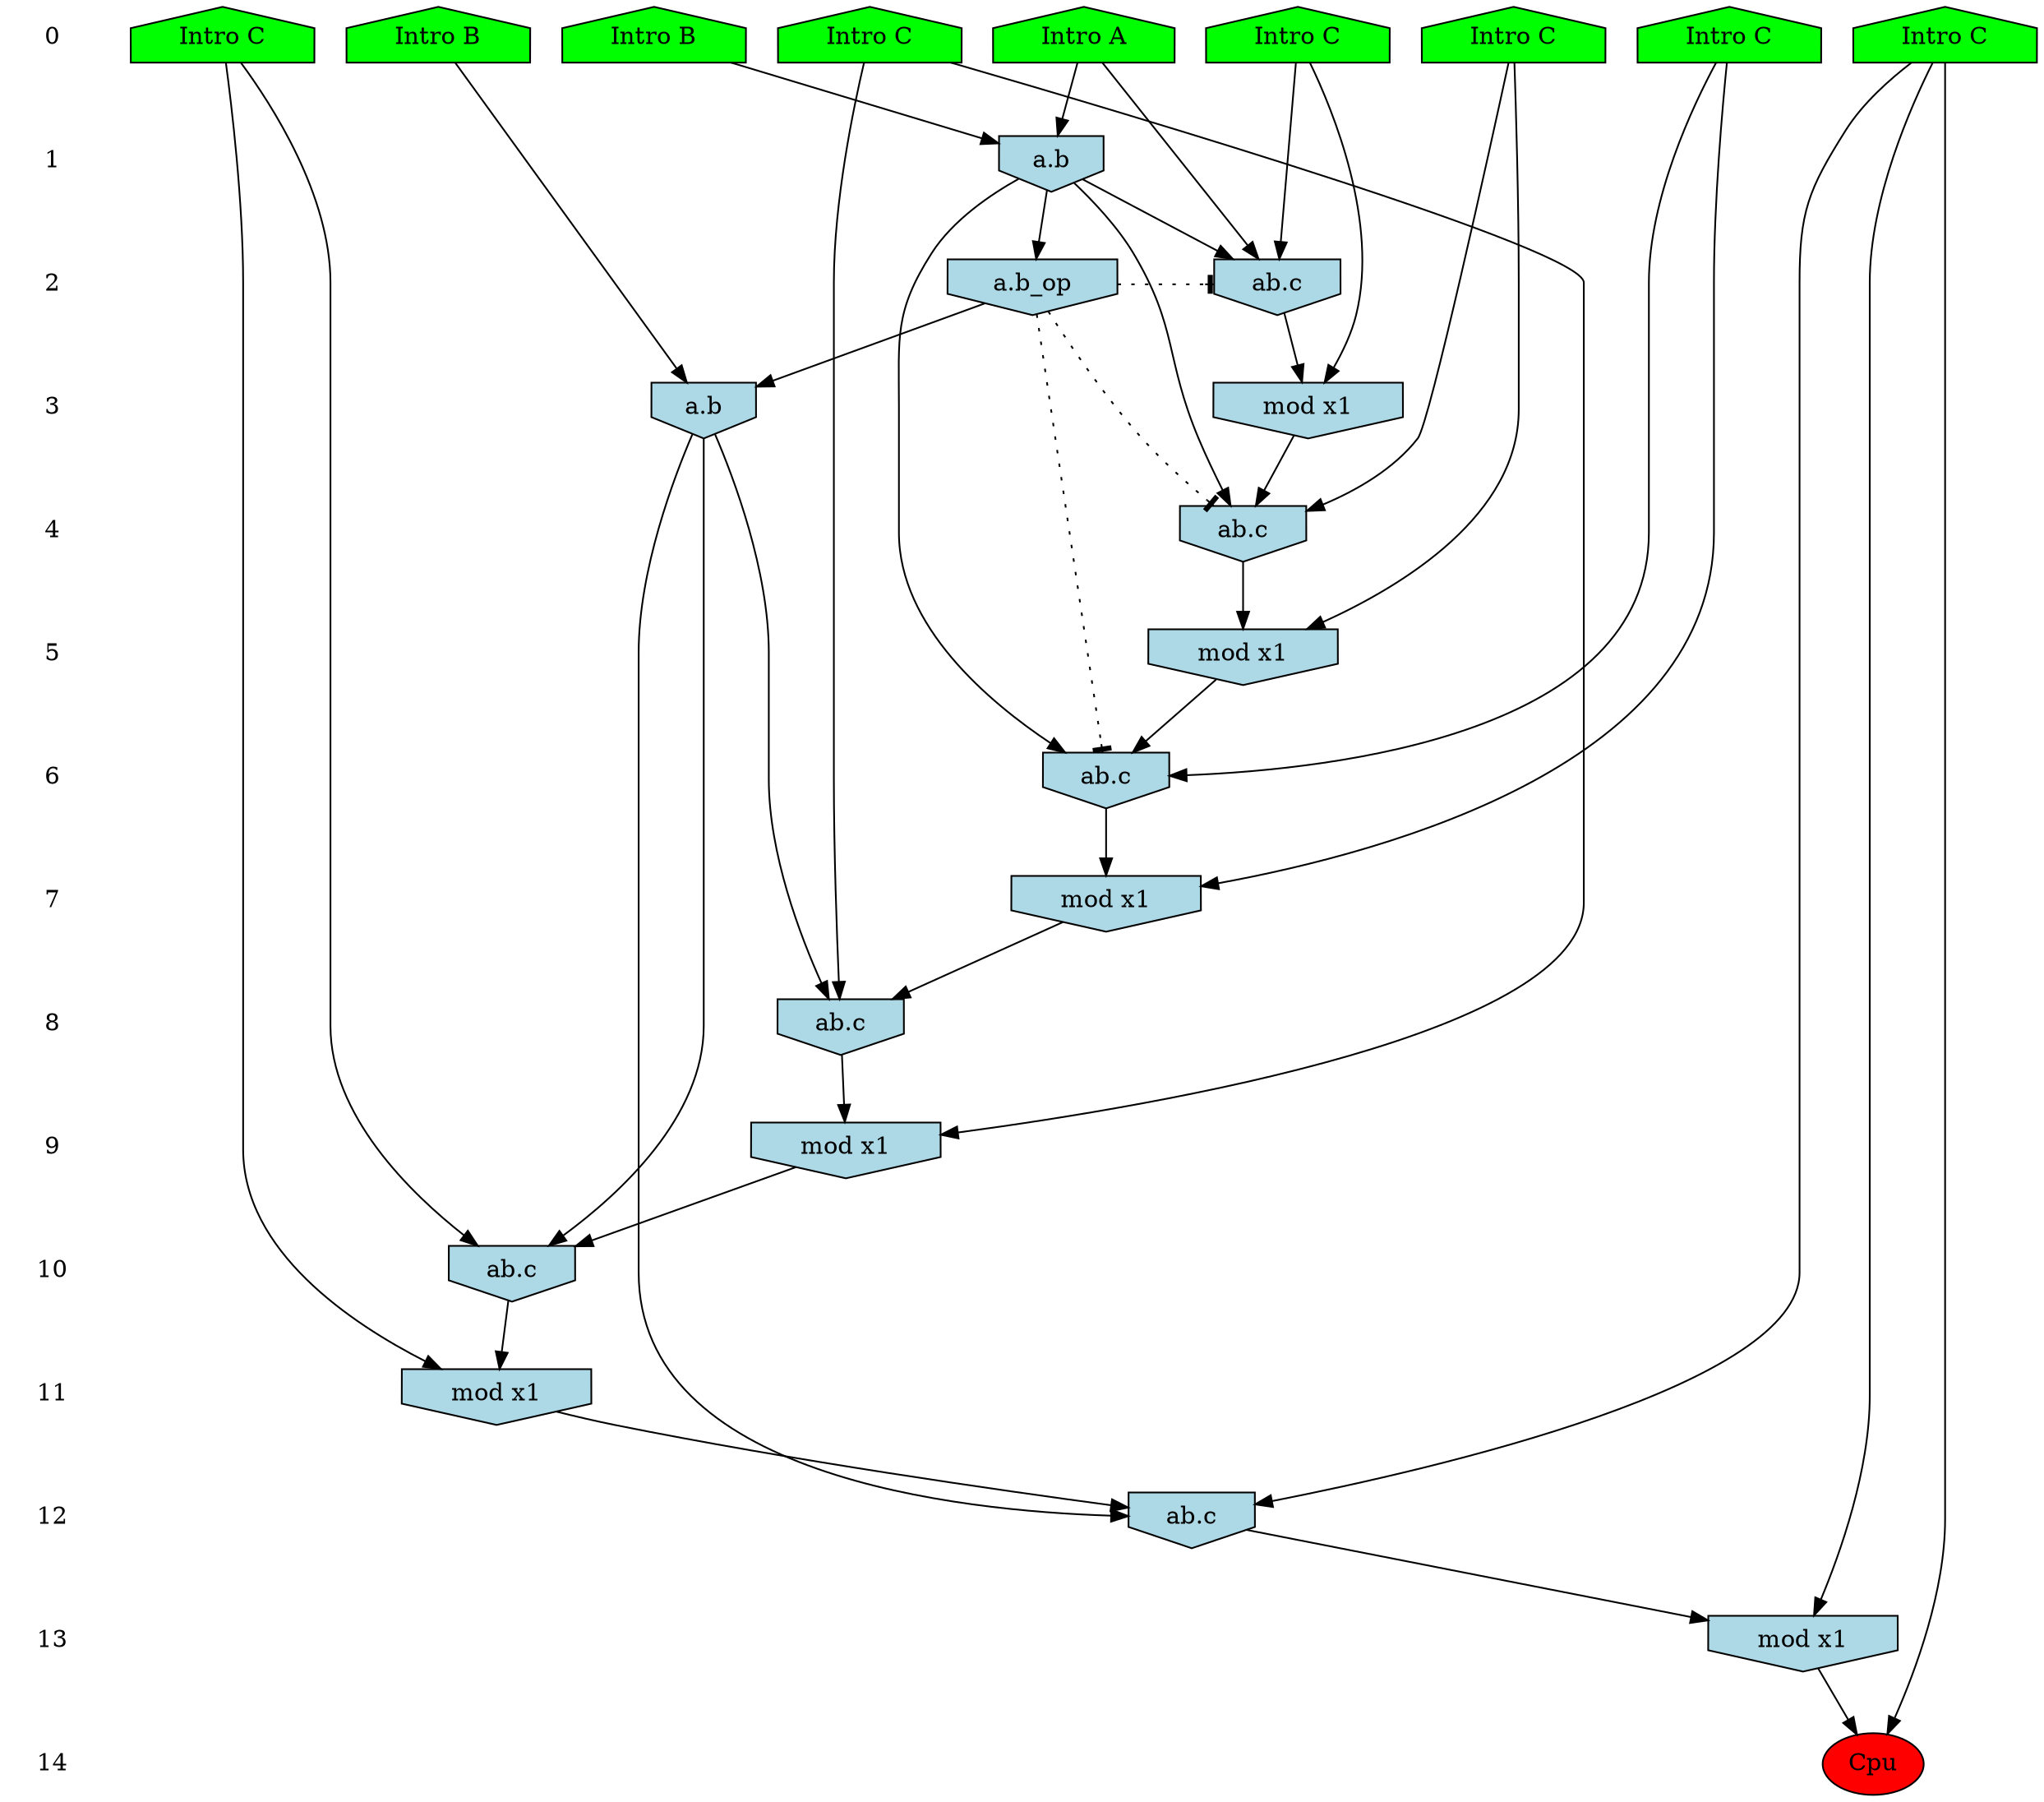 /* Compression of 1 causal flows obtained in average at 1.242096E+01 t.u */
/* Compressed causal flows were: [1861] */
digraph G{
 ranksep=.5 ; 
{ rank = same ; "0" [shape=plaintext] ; node_1 [label ="Intro A", shape=house, style=filled, fillcolor=green] ;
node_2 [label ="Intro B", shape=house, style=filled, fillcolor=green] ;
node_3 [label ="Intro B", shape=house, style=filled, fillcolor=green] ;
node_4 [label ="Intro C", shape=house, style=filled, fillcolor=green] ;
node_5 [label ="Intro C", shape=house, style=filled, fillcolor=green] ;
node_6 [label ="Intro C", shape=house, style=filled, fillcolor=green] ;
node_7 [label ="Intro C", shape=house, style=filled, fillcolor=green] ;
node_8 [label ="Intro C", shape=house, style=filled, fillcolor=green] ;
node_9 [label ="Intro C", shape=house, style=filled, fillcolor=green] ;
}
{ rank = same ; "1" [shape=plaintext] ; node_10 [label="a.b", shape=invhouse, style=filled, fillcolor = lightblue] ;
}
{ rank = same ; "2" [shape=plaintext] ; node_11 [label="ab.c", shape=invhouse, style=filled, fillcolor = lightblue] ;
node_16 [label="a.b_op", shape=invhouse, style=filled, fillcolor = lightblue] ;
}
{ rank = same ; "3" [shape=plaintext] ; node_12 [label="mod x1", shape=invhouse, style=filled, fillcolor = lightblue] ;
node_18 [label="a.b", shape=invhouse, style=filled, fillcolor = lightblue] ;
}
{ rank = same ; "4" [shape=plaintext] ; node_13 [label="ab.c", shape=invhouse, style=filled, fillcolor = lightblue] ;
}
{ rank = same ; "5" [shape=plaintext] ; node_14 [label="mod x1", shape=invhouse, style=filled, fillcolor = lightblue] ;
}
{ rank = same ; "6" [shape=plaintext] ; node_15 [label="ab.c", shape=invhouse, style=filled, fillcolor = lightblue] ;
}
{ rank = same ; "7" [shape=plaintext] ; node_17 [label="mod x1", shape=invhouse, style=filled, fillcolor = lightblue] ;
}
{ rank = same ; "8" [shape=plaintext] ; node_19 [label="ab.c", shape=invhouse, style=filled, fillcolor = lightblue] ;
}
{ rank = same ; "9" [shape=plaintext] ; node_20 [label="mod x1", shape=invhouse, style=filled, fillcolor = lightblue] ;
}
{ rank = same ; "10" [shape=plaintext] ; node_21 [label="ab.c", shape=invhouse, style=filled, fillcolor = lightblue] ;
}
{ rank = same ; "11" [shape=plaintext] ; node_22 [label="mod x1", shape=invhouse, style=filled, fillcolor = lightblue] ;
}
{ rank = same ; "12" [shape=plaintext] ; node_23 [label="ab.c", shape=invhouse, style=filled, fillcolor = lightblue] ;
}
{ rank = same ; "13" [shape=plaintext] ; node_24 [label="mod x1", shape=invhouse, style=filled, fillcolor = lightblue] ;
}
{ rank = same ; "14" [shape=plaintext] ; node_25 [label ="Cpu", style=filled, fillcolor=red] ;
}
"0" -> "1" [style="invis"]; 
"1" -> "2" [style="invis"]; 
"2" -> "3" [style="invis"]; 
"3" -> "4" [style="invis"]; 
"4" -> "5" [style="invis"]; 
"5" -> "6" [style="invis"]; 
"6" -> "7" [style="invis"]; 
"7" -> "8" [style="invis"]; 
"8" -> "9" [style="invis"]; 
"9" -> "10" [style="invis"]; 
"10" -> "11" [style="invis"]; 
"11" -> "12" [style="invis"]; 
"12" -> "13" [style="invis"]; 
"13" -> "14" [style="invis"]; 
node_1 -> node_10
node_3 -> node_10
node_1 -> node_11
node_6 -> node_11
node_10 -> node_11
node_6 -> node_12
node_11 -> node_12
node_8 -> node_13
node_10 -> node_13
node_12 -> node_13
node_8 -> node_14
node_13 -> node_14
node_4 -> node_15
node_10 -> node_15
node_14 -> node_15
node_10 -> node_16
node_4 -> node_17
node_15 -> node_17
node_2 -> node_18
node_16 -> node_18
node_5 -> node_19
node_17 -> node_19
node_18 -> node_19
node_5 -> node_20
node_19 -> node_20
node_9 -> node_21
node_18 -> node_21
node_20 -> node_21
node_9 -> node_22
node_21 -> node_22
node_7 -> node_23
node_18 -> node_23
node_22 -> node_23
node_7 -> node_24
node_23 -> node_24
node_7 -> node_25
node_24 -> node_25
node_16 -> node_15 [style=dotted, arrowhead = tee] 
node_16 -> node_13 [style=dotted, arrowhead = tee] 
node_16 -> node_11 [style=dotted, arrowhead = tee] 
}
/*
 Dot generation time: 0.000144
*/